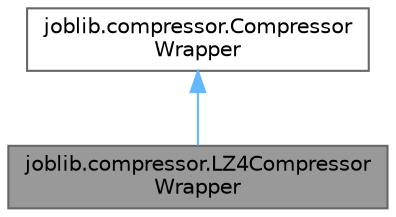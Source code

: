 digraph "joblib.compressor.LZ4CompressorWrapper"
{
 // LATEX_PDF_SIZE
  bgcolor="transparent";
  edge [fontname=Helvetica,fontsize=10,labelfontname=Helvetica,labelfontsize=10];
  node [fontname=Helvetica,fontsize=10,shape=box,height=0.2,width=0.4];
  Node1 [id="Node000001",label="joblib.compressor.LZ4Compressor\lWrapper",height=0.2,width=0.4,color="gray40", fillcolor="grey60", style="filled", fontcolor="black",tooltip=" "];
  Node2 -> Node1 [id="edge1_Node000001_Node000002",dir="back",color="steelblue1",style="solid",tooltip=" "];
  Node2 [id="Node000002",label="joblib.compressor.Compressor\lWrapper",height=0.2,width=0.4,color="gray40", fillcolor="white", style="filled",URL="$dc/d62/classjoblib_1_1compressor_1_1CompressorWrapper.html",tooltip=" "];
}
